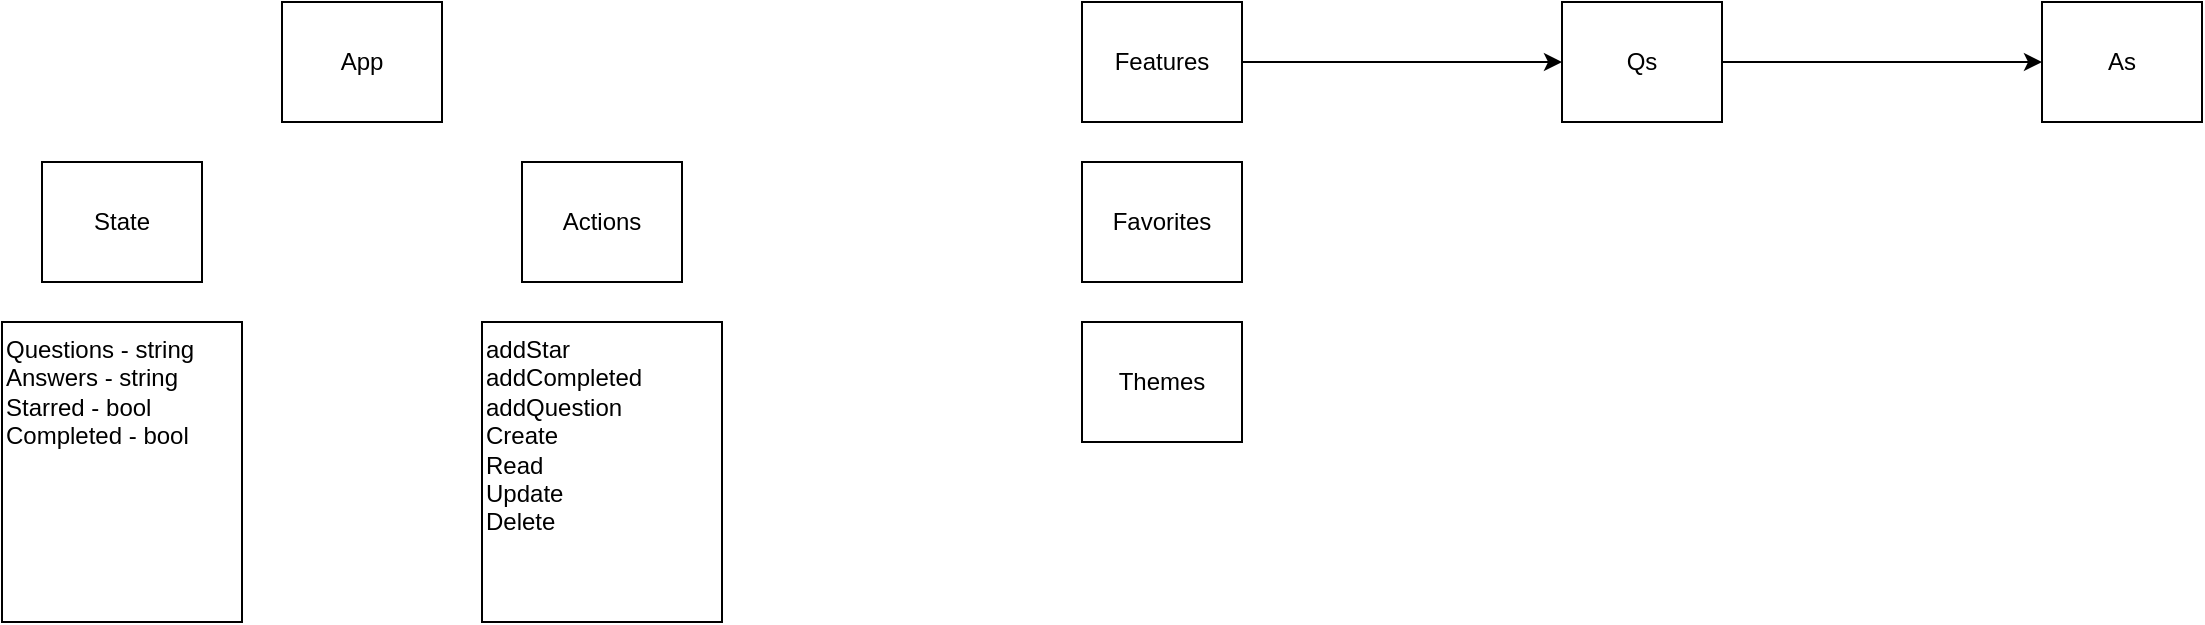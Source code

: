 <mxfile>
    <diagram id="MR8X483BsuvkE6r4HwNy" name="Page-1">
        <mxGraphModel dx="1525" dy="357" grid="1" gridSize="10" guides="1" tooltips="0" connect="1" arrows="1" fold="1" page="0" pageScale="1" pageWidth="850" pageHeight="1100" math="0" shadow="0">
            <root>
                <mxCell id="0"/>
                <mxCell id="1" parent="0"/>
                <mxCell id="4" value="" style="edgeStyle=none;html=1;" edge="1" parent="1" source="2" target="3">
                    <mxGeometry relative="1" as="geometry"/>
                </mxCell>
                <mxCell id="2" value="Features" style="rounded=0;whiteSpace=wrap;html=1;" vertex="1" parent="1">
                    <mxGeometry x="120" y="40" width="80" height="60" as="geometry"/>
                </mxCell>
                <mxCell id="6" value="" style="edgeStyle=none;html=1;" edge="1" parent="1" source="3" target="5">
                    <mxGeometry relative="1" as="geometry"/>
                </mxCell>
                <mxCell id="3" value="Qs" style="rounded=0;whiteSpace=wrap;html=1;" vertex="1" parent="1">
                    <mxGeometry x="360" y="40" width="80" height="60" as="geometry"/>
                </mxCell>
                <mxCell id="5" value="As" style="rounded=0;whiteSpace=wrap;html=1;" vertex="1" parent="1">
                    <mxGeometry x="600" y="40" width="80" height="60" as="geometry"/>
                </mxCell>
                <mxCell id="7" value="Favorites" style="rounded=0;whiteSpace=wrap;html=1;" vertex="1" parent="1">
                    <mxGeometry x="120" y="120" width="80" height="60" as="geometry"/>
                </mxCell>
                <mxCell id="8" value="Themes" style="rounded=0;whiteSpace=wrap;html=1;" vertex="1" parent="1">
                    <mxGeometry x="120" y="200" width="80" height="60" as="geometry"/>
                </mxCell>
                <mxCell id="9" value="App" style="rounded=0;whiteSpace=wrap;html=1;" vertex="1" parent="1">
                    <mxGeometry x="-280" y="40" width="80" height="60" as="geometry"/>
                </mxCell>
                <mxCell id="10" value="State" style="rounded=0;whiteSpace=wrap;html=1;" vertex="1" parent="1">
                    <mxGeometry x="-400" y="120" width="80" height="60" as="geometry"/>
                </mxCell>
                <mxCell id="11" value="Actions" style="rounded=0;whiteSpace=wrap;html=1;" vertex="1" parent="1">
                    <mxGeometry x="-160" y="120" width="80" height="60" as="geometry"/>
                </mxCell>
                <mxCell id="13" value="Questions - string&lt;br&gt;Answers - string&lt;br&gt;Starred - bool&lt;br&gt;Completed - bool&lt;br&gt;" style="rounded=0;whiteSpace=wrap;html=1;align=left;verticalAlign=top;" vertex="1" parent="1">
                    <mxGeometry x="-420" y="200" width="120" height="150" as="geometry"/>
                </mxCell>
                <mxCell id="14" value="addStar&lt;br&gt;addCompleted&lt;br&gt;addQuestion&lt;br&gt;Create&lt;br&gt;Read&lt;br&gt;Update&lt;br&gt;Delete" style="rounded=0;whiteSpace=wrap;html=1;align=left;verticalAlign=top;" vertex="1" parent="1">
                    <mxGeometry x="-180" y="200" width="120" height="150" as="geometry"/>
                </mxCell>
            </root>
        </mxGraphModel>
    </diagram>
</mxfile>